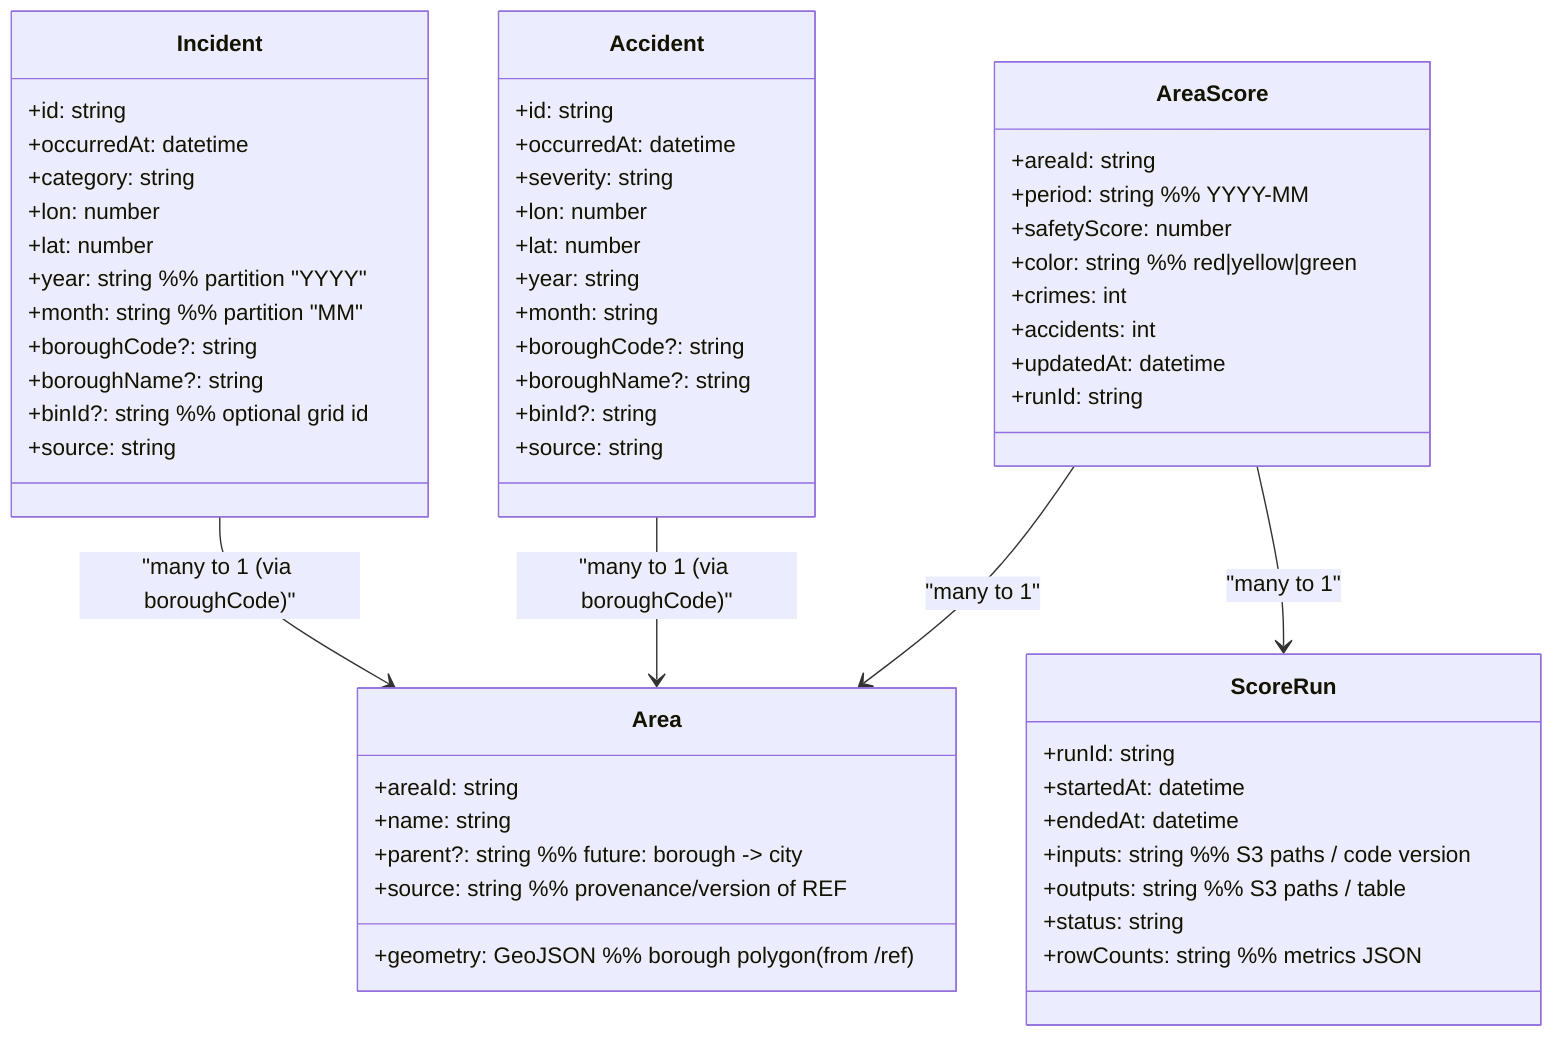 classDiagram
  class Area {
    +areaId: string
    +name: string
    +geometry: GeoJSON   %% borough polygon (from /ref)
    +parent?: string     %% future: borough -> city
    +source: string      %% provenance/version of REF
  }

  class Incident {
    +id: string
    +occurredAt: datetime
    +category: string
    +lon: number
    +lat: number
    +year: string        %% partition "YYYY"
    +month: string       %% partition "MM"
    +boroughCode?: string
    +boroughName?: string
    +binId?: string      %% optional grid id
    +source: string
  }

  class Accident {
    +id: string
    +occurredAt: datetime
    +severity: string
    +lon: number
    +lat: number
    +year: string
    +month: string
    +boroughCode?: string
    +boroughName?: string
    +binId?: string
    +source: string
  }

  class ScoreRun {
    +runId: string
    +startedAt: datetime
    +endedAt: datetime
    +inputs: string      %% S3 paths / code version
    +outputs: string     %% S3 paths / table
    +status: string
    +rowCounts: string   %% metrics JSON
  }

  class AreaScore {
    +areaId: string
    +period: string      %% YYYY-MM
    +safetyScore: number
    +color: string       %% red|yellow|green
    +crimes: int
    +accidents: int
    +updatedAt: datetime
    +runId: string
  }

  Incident --> Area : "many to 1 (via boroughCode)"
  Accident --> Area : "many to 1 (via boroughCode)"
  AreaScore --> Area : "many to 1"
  AreaScore --> ScoreRun : "many to 1"